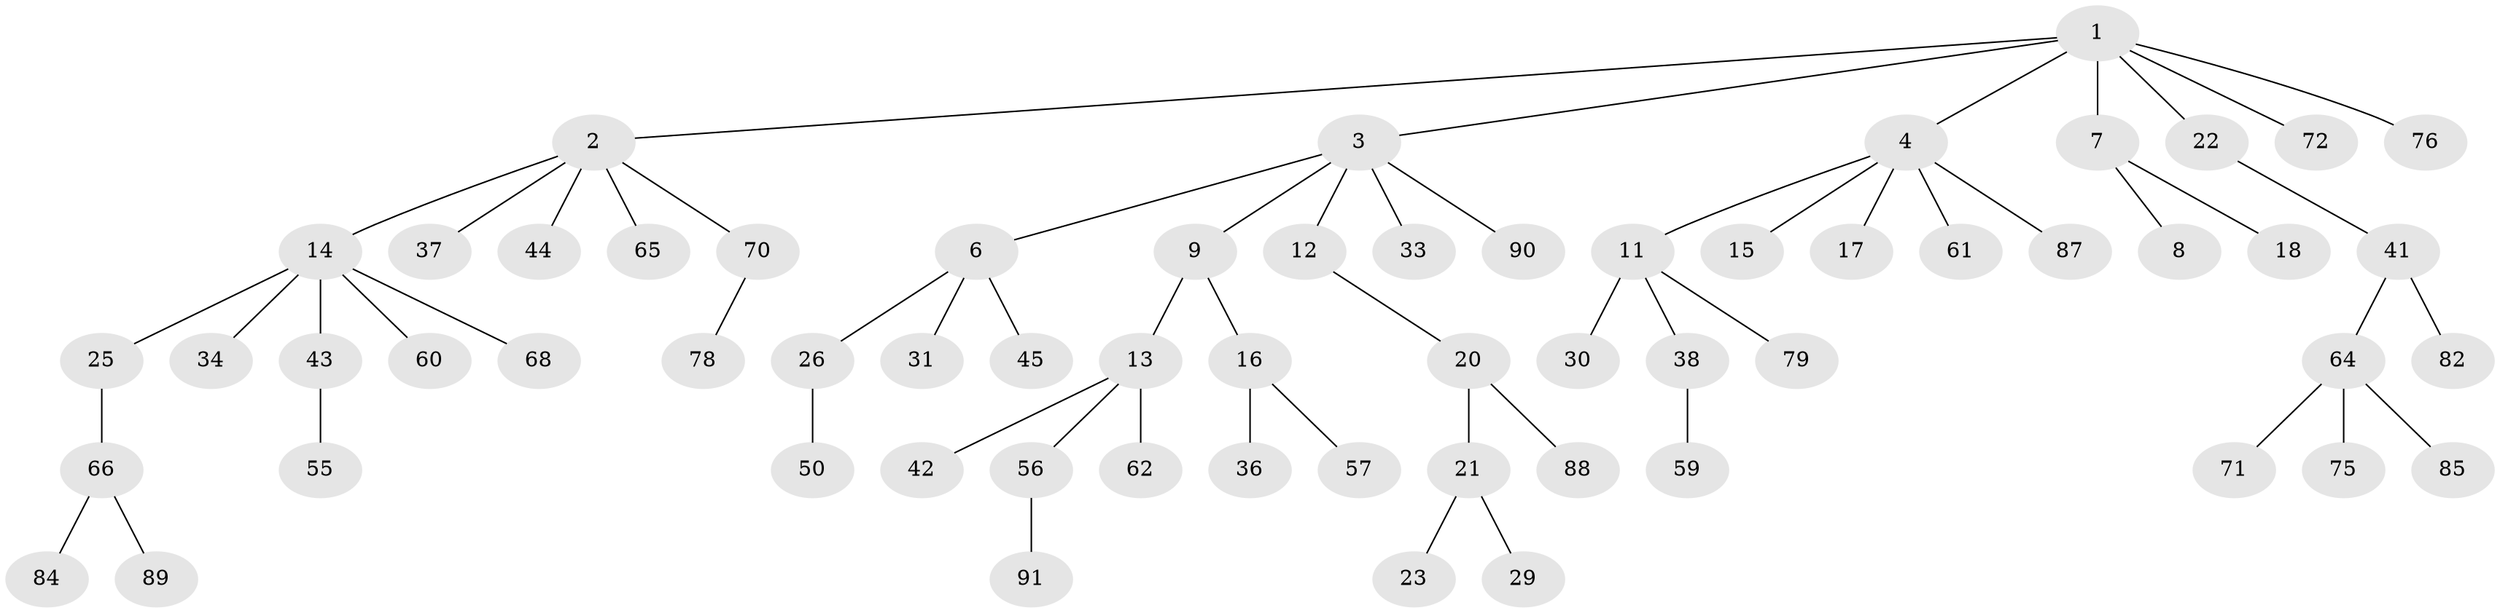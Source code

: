 // Generated by graph-tools (version 1.1) at 2025/24/03/03/25 07:24:07]
// undirected, 62 vertices, 61 edges
graph export_dot {
graph [start="1"]
  node [color=gray90,style=filled];
  1 [super="+54"];
  2 [super="+35"];
  3 [super="+5"];
  4 [super="+10"];
  6 [super="+24"];
  7 [super="+47"];
  8;
  9;
  11 [super="+51"];
  12;
  13 [super="+19"];
  14 [super="+39"];
  15;
  16 [super="+52"];
  17;
  18 [super="+28"];
  20 [super="+27"];
  21;
  22;
  23 [super="+49"];
  25;
  26 [super="+40"];
  29 [super="+53"];
  30 [super="+63"];
  31 [super="+32"];
  33;
  34;
  36;
  37;
  38 [super="+58"];
  41 [super="+83"];
  42 [super="+48"];
  43 [super="+74"];
  44 [super="+46"];
  45;
  50 [super="+77"];
  55;
  56 [super="+80"];
  57;
  59 [super="+69"];
  60;
  61;
  62;
  64 [super="+67"];
  65;
  66 [super="+73"];
  68;
  70;
  71;
  72;
  75;
  76;
  78 [super="+86"];
  79 [super="+81"];
  82;
  84;
  85;
  87;
  88;
  89;
  90 [super="+92"];
  91;
  1 -- 2;
  1 -- 3;
  1 -- 4;
  1 -- 7;
  1 -- 22;
  1 -- 76;
  1 -- 72;
  2 -- 14;
  2 -- 65;
  2 -- 37;
  2 -- 70;
  2 -- 44;
  3 -- 6;
  3 -- 9;
  3 -- 33;
  3 -- 90;
  3 -- 12;
  4 -- 11;
  4 -- 17;
  4 -- 61;
  4 -- 87;
  4 -- 15;
  6 -- 26;
  6 -- 45;
  6 -- 31;
  7 -- 8;
  7 -- 18;
  9 -- 13;
  9 -- 16;
  11 -- 30;
  11 -- 38;
  11 -- 79;
  12 -- 20;
  13 -- 62;
  13 -- 56;
  13 -- 42;
  14 -- 25;
  14 -- 34;
  14 -- 43;
  14 -- 60;
  14 -- 68;
  16 -- 36;
  16 -- 57;
  20 -- 21;
  20 -- 88;
  21 -- 23;
  21 -- 29;
  22 -- 41;
  25 -- 66;
  26 -- 50;
  38 -- 59;
  41 -- 64;
  41 -- 82;
  43 -- 55;
  56 -- 91;
  64 -- 75;
  64 -- 85;
  64 -- 71;
  66 -- 89;
  66 -- 84;
  70 -- 78;
}

